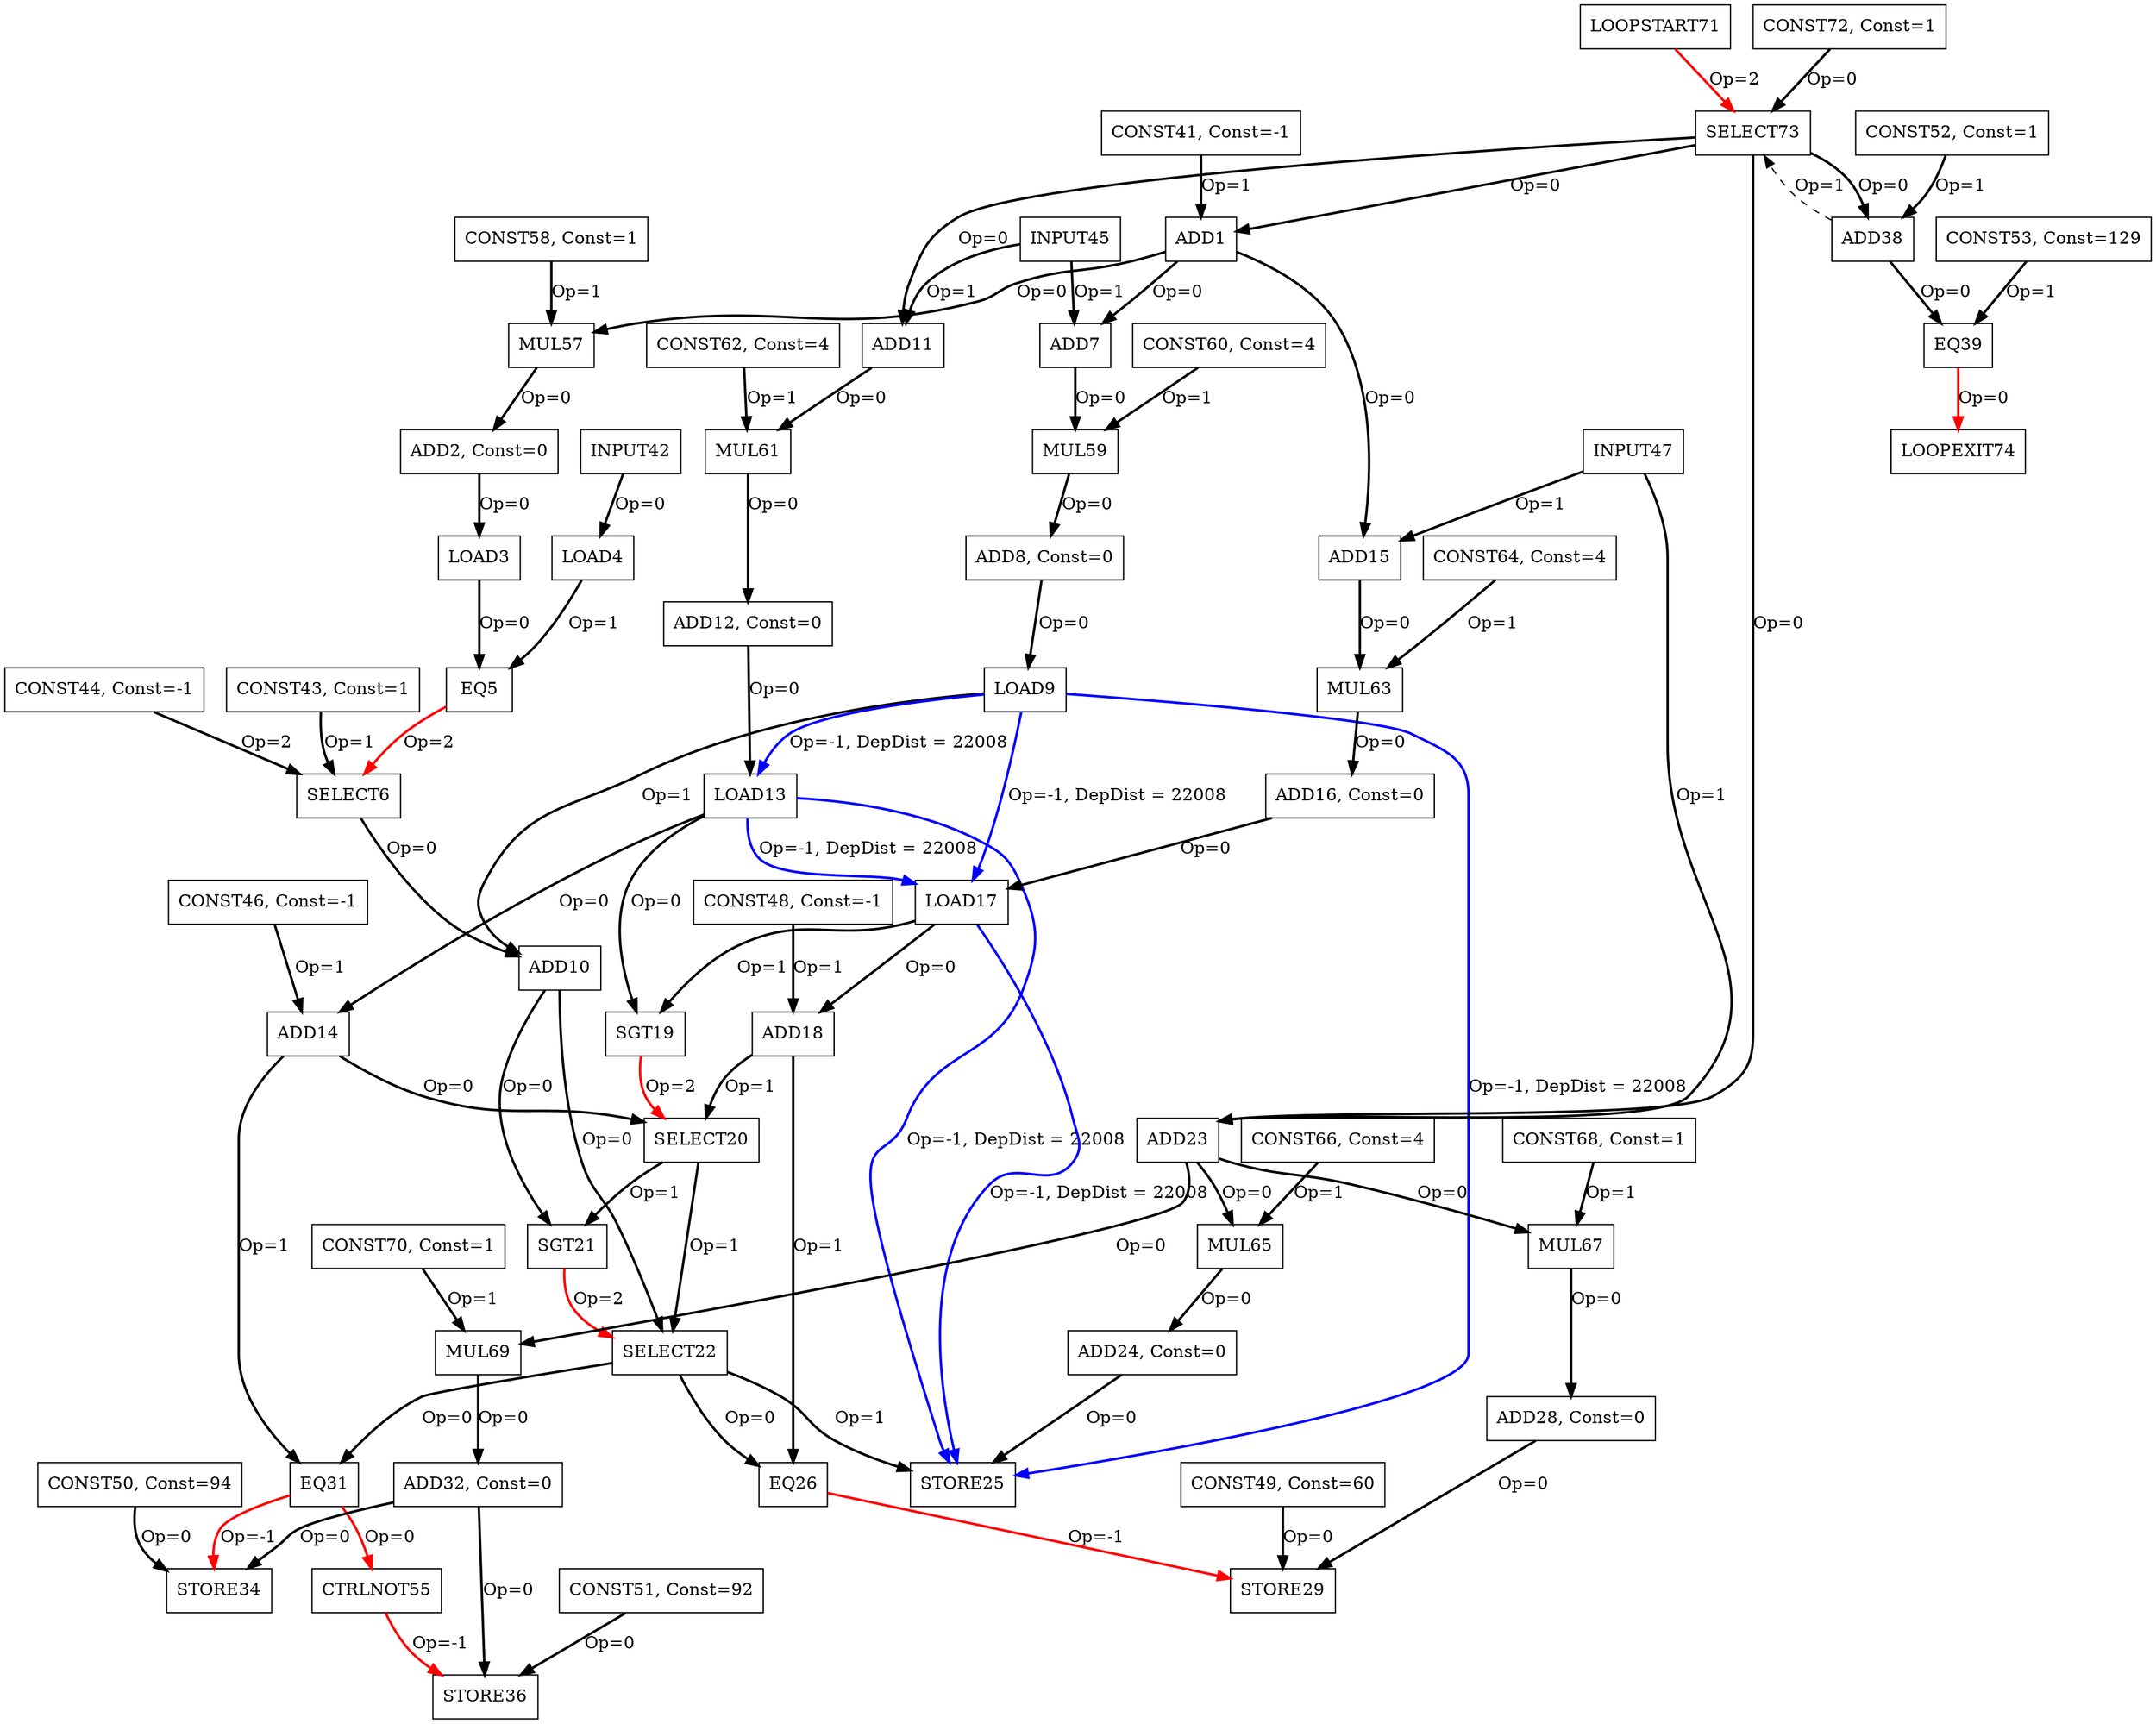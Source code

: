 Digraph G {
ADD1[label = "ADD1", shape = box, color = black];
ADD2[label = "ADD2, Const=0", shape = box, color = black];
LOAD3[label = "LOAD3", shape = box, color = black];
LOAD4[label = "LOAD4", shape = box, color = black];
EQ5[label = "EQ5", shape = box, color = black];
SELECT6[label = "SELECT6", shape = box, color = black];
ADD7[label = "ADD7", shape = box, color = black];
ADD8[label = "ADD8, Const=0", shape = box, color = black];
LOAD9[label = "LOAD9", shape = box, color = black];
ADD10[label = "ADD10", shape = box, color = black];
ADD11[label = "ADD11", shape = box, color = black];
ADD12[label = "ADD12, Const=0", shape = box, color = black];
LOAD13[label = "LOAD13", shape = box, color = black];
ADD14[label = "ADD14", shape = box, color = black];
ADD15[label = "ADD15", shape = box, color = black];
ADD16[label = "ADD16, Const=0", shape = box, color = black];
LOAD17[label = "LOAD17", shape = box, color = black];
ADD18[label = "ADD18", shape = box, color = black];
SGT19[label = "SGT19", shape = box, color = black];
SELECT20[label = "SELECT20", shape = box, color = black];
SGT21[label = "SGT21", shape = box, color = black];
SELECT22[label = "SELECT22", shape = box, color = black];
ADD23[label = "ADD23", shape = box, color = black];
ADD24[label = "ADD24, Const=0", shape = box, color = black];
STORE25[label = "STORE25", shape = box, color = black];
EQ26[label = "EQ26", shape = box, color = black];
ADD28[label = "ADD28, Const=0", shape = box, color = black];
STORE29[label = "STORE29", shape = box, color = black];
EQ31[label = "EQ31", shape = box, color = black];
ADD32[label = "ADD32, Const=0", shape = box, color = black];
STORE34[label = "STORE34", shape = box, color = black];
STORE36[label = "STORE36", shape = box, color = black];
ADD38[label = "ADD38", shape = box, color = black];
EQ39[label = "EQ39", shape = box, color = black];
CONST41[label = "CONST41, Const=-1", shape = box, color = black];
INPUT42[label = "INPUT42", shape = box, color = black];
CONST43[label = "CONST43, Const=1", shape = box, color = black];
CONST44[label = "CONST44, Const=-1", shape = box, color = black];
INPUT45[label = "INPUT45", shape = box, color = black];
CONST46[label = "CONST46, Const=-1", shape = box, color = black];
INPUT47[label = "INPUT47", shape = box, color = black];
CONST48[label = "CONST48, Const=-1", shape = box, color = black];
CONST49[label = "CONST49, Const=60", shape = box, color = black];
CONST50[label = "CONST50, Const=94", shape = box, color = black];
CONST51[label = "CONST51, Const=92", shape = box, color = black];
CONST52[label = "CONST52, Const=1", shape = box, color = black];
CONST53[label = "CONST53, Const=129", shape = box, color = black];
CTRLNOT55[label = "CTRLNOT55", shape = box, color = black];
MUL57[label = "MUL57", shape = box, color = black];
CONST58[label = "CONST58, Const=1", shape = box, color = black];
MUL59[label = "MUL59", shape = box, color = black];
CONST60[label = "CONST60, Const=4", shape = box, color = black];
MUL61[label = "MUL61", shape = box, color = black];
CONST62[label = "CONST62, Const=4", shape = box, color = black];
MUL63[label = "MUL63", shape = box, color = black];
CONST64[label = "CONST64, Const=4", shape = box, color = black];
MUL65[label = "MUL65", shape = box, color = black];
CONST66[label = "CONST66, Const=4", shape = box, color = black];
MUL67[label = "MUL67", shape = box, color = black];
CONST68[label = "CONST68, Const=1", shape = box, color = black];
MUL69[label = "MUL69", shape = box, color = black];
CONST70[label = "CONST70, Const=1", shape = box, color = black];
LOOPSTART71[label = "LOOPSTART71", shape = box, color = black];
CONST72[label = "CONST72, Const=1", shape = box, color = black];
SELECT73[label = "SELECT73", shape = box, color = black];
LOOPEXIT74[label = "LOOPEXIT74", shape = box, color = black];
CONST41 -> ADD1[color = black, style = bold, label = "Op=1"];
ADD1 -> ADD15[color = black, style = bold, label = "Op=0"];
ADD1 -> ADD7[color = black, style = bold, label = "Op=0"];
ADD2 -> LOAD3[color = black, style = bold, label = "Op=0"];
LOAD3 -> EQ5[color = black, style = bold, label = "Op=0"];
INPUT42 -> LOAD4[color = black, style = bold, label = "Op=0"];
LOAD4 -> EQ5[color = black, style = bold, label = "Op=1"];
EQ5 -> SELECT6[color = red, style = bold, label = "Op=2"];
CONST43 -> SELECT6[color = black, style = bold, label = "Op=1"];
CONST44 -> SELECT6[color = black, style = bold, label = "Op=2"];
SELECT6 -> ADD10[color = black, style = bold, label = "Op=0"];
INPUT45 -> ADD7[color = black, style = bold, label = "Op=1"];
ADD8 -> LOAD9[color = black, style = bold, label = "Op=0"];
LOAD9 -> ADD10[color = black, style = bold, label = "Op=1"];
ADD10 -> SELECT22[color = black, style = bold, label = "Op=0"];
ADD10 -> SGT21[color = black, style = bold, label = "Op=0"];
INPUT45 -> ADD11[color = black, style = bold, label = "Op=1"];
ADD12 -> LOAD13[color = black, style = bold, label = "Op=0"];
LOAD13 -> SGT19[color = black, style = bold, label = "Op=0"];
LOAD13 -> ADD14[color = black, style = bold, label = "Op=0"];
CONST46 -> ADD14[color = black, style = bold, label = "Op=1"];
ADD14 -> EQ31[color = black, style = bold, label = "Op=1"];
ADD14 -> SELECT20[color = black, style = bold, label = "Op=0"];
INPUT47 -> ADD15[color = black, style = bold, label = "Op=1"];
ADD16 -> LOAD17[color = black, style = bold, label = "Op=0"];
LOAD17 -> SGT19[color = black, style = bold, label = "Op=1"];
LOAD17 -> ADD18[color = black, style = bold, label = "Op=0"];
CONST48 -> ADD18[color = black, style = bold, label = "Op=1"];
ADD18 -> EQ26[color = black, style = bold, label = "Op=1"];
ADD18 -> SELECT20[color = black, style = bold, label = "Op=1"];
SGT19 -> SELECT20[color = red, style = bold, label = "Op=2"];
SELECT20 -> SELECT22[color = black, style = bold, label = "Op=1"];
SELECT20 -> SGT21[color = black, style = bold, label = "Op=1"];
SGT21 -> SELECT22[color = red, style = bold, label = "Op=2"];
SELECT22 -> EQ31[color = black, style = bold, label = "Op=0"];
SELECT22 -> EQ26[color = black, style = bold, label = "Op=0"];
SELECT22 -> STORE25[color = black, style = bold, label = "Op=1"];
INPUT47 -> ADD23[color = black, style = bold, label = "Op=1"];
ADD24 -> STORE25[color = black, style = bold, label = "Op=0"];
ADD28 -> STORE29[color = black, style = bold, label = "Op=0"];
CONST49 -> STORE29[color = black, style = bold, label = "Op=0"];
ADD32 -> STORE36[color = black, style = bold, label = "Op=0"];
ADD32 -> STORE34[color = black, style = bold, label = "Op=0"];
CONST50 -> STORE34[color = black, style = bold, label = "Op=0"];
CONST51 -> STORE36[color = black, style = bold, label = "Op=0"];
CONST52 -> ADD38[color = black, style = bold, label = "Op=1"];
ADD38 -> EQ39[color = black, style = bold, label = "Op=0"];
CONST53 -> EQ39[color = black, style = bold, label = "Op=1"];
LOAD9 -> LOAD13[color = blue, style = bold, label = "Op=-1, DepDist = 22008"];
LOAD9 -> LOAD17[color = blue, style = bold, label = "Op=-1, DepDist = 22008"];
LOAD9 -> STORE25[color = blue, style = bold, label = "Op=-1, DepDist = 22008"];
LOAD13 -> LOAD17[color = blue, style = bold, label = "Op=-1, DepDist = 22008"];
LOAD13 -> STORE25[color = blue, style = bold, label = "Op=-1, DepDist = 22008"];
LOAD17 -> STORE25[color = blue, style = bold, label = "Op=-1, DepDist = 22008"];
EQ26 -> STORE29[color = red, style = bold, label = "Op=-1"];
EQ31 -> STORE34[color = red, style = bold, label = "Op=-1"];
CTRLNOT55 -> STORE36[color = red, style = bold, label = "Op=-1"];
EQ31 -> CTRLNOT55[color = red, style = bold, label = "Op=0"];
ADD1 -> MUL57[color = black, style = bold, label = "Op=0"];
CONST58 -> MUL57[color = black, style = bold, label = "Op=1"];
MUL57 -> ADD2[color = black, style = bold, label = "Op=0"];
ADD7 -> MUL59[color = black, style = bold, label = "Op=0"];
CONST60 -> MUL59[color = black, style = bold, label = "Op=1"];
MUL59 -> ADD8[color = black, style = bold, label = "Op=0"];
ADD11 -> MUL61[color = black, style = bold, label = "Op=0"];
CONST62 -> MUL61[color = black, style = bold, label = "Op=1"];
MUL61 -> ADD12[color = black, style = bold, label = "Op=0"];
ADD15 -> MUL63[color = black, style = bold, label = "Op=0"];
CONST64 -> MUL63[color = black, style = bold, label = "Op=1"];
MUL63 -> ADD16[color = black, style = bold, label = "Op=0"];
ADD23 -> MUL65[color = black, style = bold, label = "Op=0"];
CONST66 -> MUL65[color = black, style = bold, label = "Op=1"];
MUL65 -> ADD24[color = black, style = bold, label = "Op=0"];
ADD23 -> MUL67[color = black, style = bold, label = "Op=0"];
CONST68 -> MUL67[color = black, style = bold, label = "Op=1"];
MUL67 -> ADD28[color = black, style = bold, label = "Op=0"];
ADD23 -> MUL69[color = black, style = bold, label = "Op=0"];
CONST70 -> MUL69[color = black, style = bold, label = "Op=1"];
MUL69 -> ADD32[color = black, style = bold, label = "Op=0"];
CONST72 -> SELECT73[color = black, style = bold, label = "Op=0"];
ADD38 -> SELECT73[color = black, style = dashed, label = "Op=1"];
LOOPSTART71 -> SELECT73[color = red, style = bold, label = "Op=2"];
SELECT73 -> ADD38[color = black, style = bold, label = "Op=0"];
SELECT73 -> ADD23[color = black, style = bold, label = "Op=0"];
SELECT73 -> ADD11[color = black, style = bold, label = "Op=0"];
SELECT73 -> ADD1[color = black, style = bold, label = "Op=0"];
EQ39 -> LOOPEXIT74[color = red, style = bold, label = "Op=0"];
}

